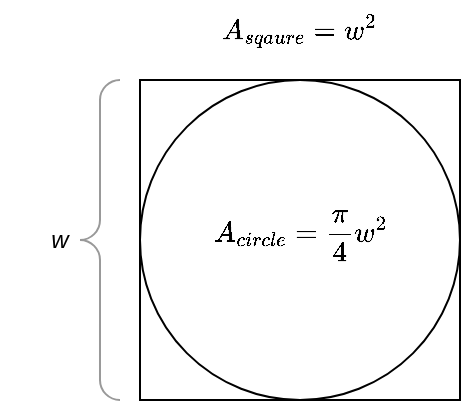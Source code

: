 <mxfile version="22.0.2" type="device">
  <diagram name="Page-1" id="XCA-Zmewr5fPj4Vs8K14">
    <mxGraphModel dx="984" dy="633" grid="1" gridSize="10" guides="1" tooltips="1" connect="1" arrows="1" fold="1" page="1" pageScale="1" pageWidth="850" pageHeight="1100" math="1" shadow="0">
      <root>
        <mxCell id="0" />
        <mxCell id="1" parent="0" />
        <mxCell id="RTy2ujUxJkHMDFuCDI04-2" value="" style="whiteSpace=wrap;html=1;aspect=fixed;fillColor=none;" vertex="1" parent="1">
          <mxGeometry x="360" y="280" width="160" height="160" as="geometry" />
        </mxCell>
        <mxCell id="RTy2ujUxJkHMDFuCDI04-1" value="" style="ellipse;whiteSpace=wrap;html=1;aspect=fixed;fillColor=none;" vertex="1" parent="1">
          <mxGeometry x="360" y="280" width="160" height="160" as="geometry" />
        </mxCell>
        <mxCell id="RTy2ujUxJkHMDFuCDI04-3" value="" style="labelPosition=right;align=left;strokeWidth=1;shape=mxgraph.mockup.markup.curlyBrace;html=1;shadow=0;dashed=0;strokeColor=#999999;direction=north;" vertex="1" parent="1">
          <mxGeometry x="330" y="280" width="20" height="160" as="geometry" />
        </mxCell>
        <mxCell id="RTy2ujUxJkHMDFuCDI04-4" value="w" style="text;html=1;strokeColor=none;fillColor=none;align=center;verticalAlign=middle;whiteSpace=wrap;rounded=0;fontStyle=2" vertex="1" parent="1">
          <mxGeometry x="290" y="345" width="60" height="30" as="geometry" />
        </mxCell>
        <mxCell id="RTy2ujUxJkHMDFuCDI04-5" value="&lt;i&gt;$$A_{sqaure}=w^2$$&lt;/i&gt;" style="text;html=1;strokeColor=none;fillColor=none;align=center;verticalAlign=middle;whiteSpace=wrap;rounded=0;" vertex="1" parent="1">
          <mxGeometry x="395" y="240" width="90" height="30" as="geometry" />
        </mxCell>
        <mxCell id="RTy2ujUxJkHMDFuCDI04-6" value="&lt;i&gt;$$A_{circle}=\frac{\pi}{4}w^2$$&lt;br&gt;&lt;/i&gt;" style="text;html=1;strokeColor=none;fillColor=none;align=center;verticalAlign=middle;whiteSpace=wrap;rounded=0;" vertex="1" parent="1">
          <mxGeometry x="395" y="350" width="90" height="30" as="geometry" />
        </mxCell>
      </root>
    </mxGraphModel>
  </diagram>
</mxfile>
